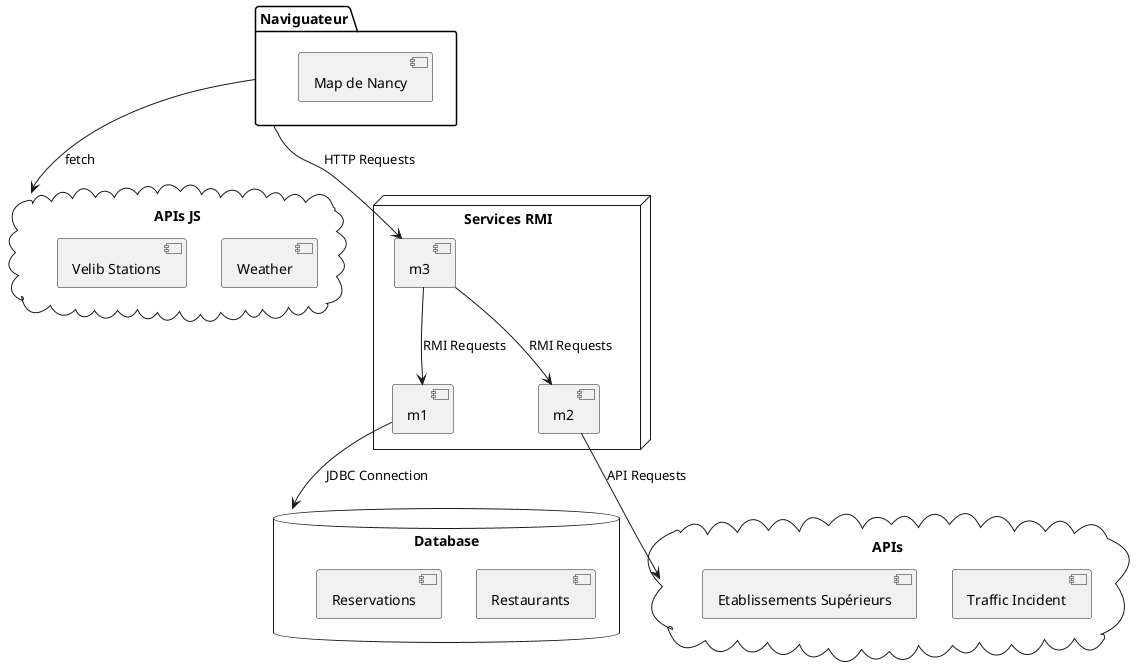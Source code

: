 @startuml

package "Naviguateur" {
  [Map de Nancy]
}

database "Database" {
  [Restaurants]
  [Reservations]
}

cloud "APIs JS" {
  [Weather]
  [Velib Stations]
}

cloud "APIs" {
  [Traffic Incident]
  [Etablissements Supérieurs]
}

node "Services RMI" {
  [m1]
  [m2]
  [m3]
}

"Naviguateur" --> m3 : HTTP Requests
"Naviguateur" --> "APIs JS" : fetch
m3 --> m2 : RMI Requests
m2 --> APIs : API Requests
m1 --> Database : JDBC Connection
m3 --> m1 : RMI Requests

@enduml